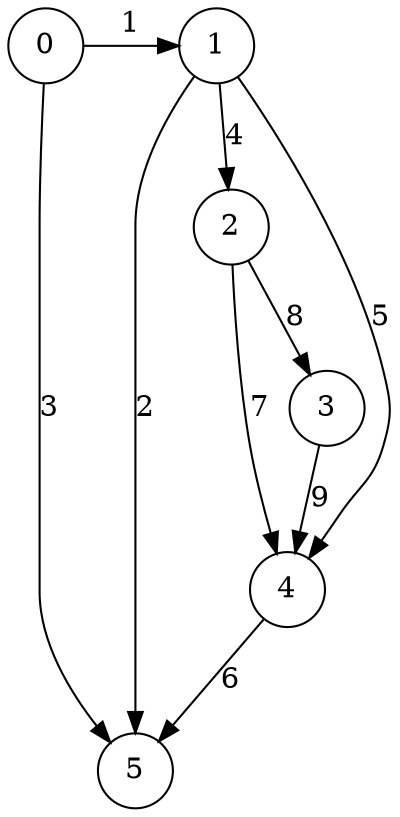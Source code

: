 digraph {
    node [shape=circle];
    0 -> 1 [label=1];
    1 -> 5 [label=2];
    0 -> 5 [label=3];
    1 -> 2 [label=4];
    1 -> 4 [label=5];
    4 -> 5 [label=6];
    2 -> 4 [label=7];
    2 -> 3 [label=8];
    3 -> 4 [label=9];

    {rank=same; 0 1}
    // {rank=same; 2 3}
}